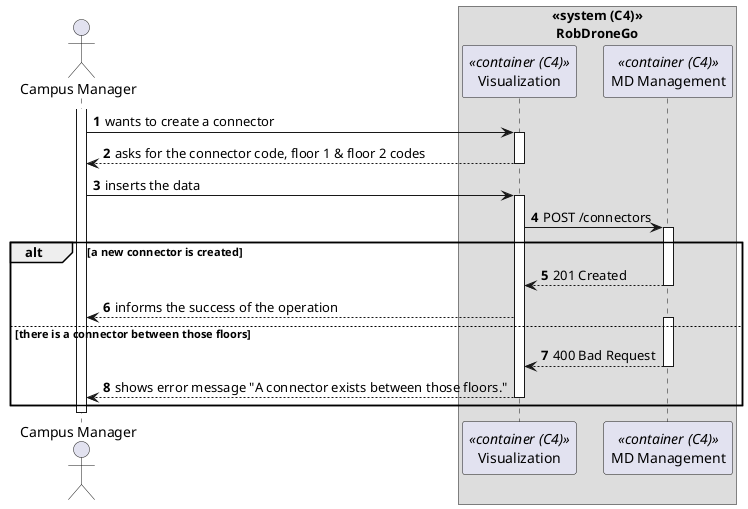 @startuml process-view
autonumber
skinparam DefaultTextAlignment<<center>> center

actor CM as "Campus Manager"

box "«system (C4)»\nRobDroneGo" <<center>>
  participant UI as "Visualization" <<container (C4)>>
  participant MD as "MD Management" <<container (C4)>>
end box

activate CM

CM -> UI : wants to create a connector
activate UI

CM <-- UI : asks for the connector code, floor 1 & floor 2 codes
deactivate UI

CM -> UI : inserts the data
activate UI

UI -> MD : POST /connectors
activate MD

alt a new connector is created
  UI <-- MD : 201 Created
  deactivate MD

  CM <-- UI : informs the success of the operation
else there is a connector between those floors
  activate MD
  UI <-- MD : 400 Bad Request
  deactivate MD

  CM <-- UI : shows error message "A connector exists between those floors."
  deactivate UI
end

deactivate CM

@enduml

